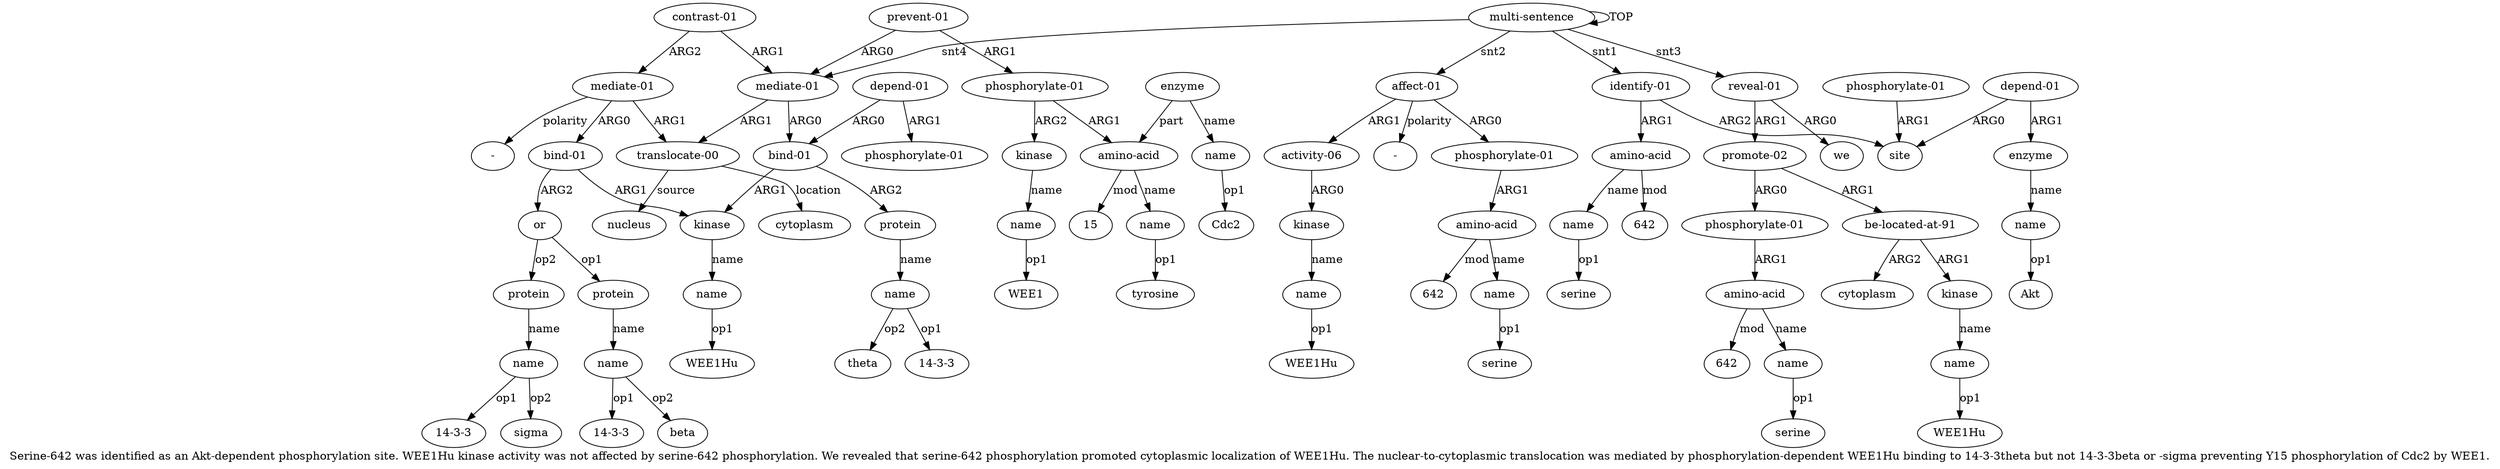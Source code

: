 digraph  {
	graph [label="Serine-642 was identified as an Akt-dependent phosphorylation site. WEE1Hu kinase activity was not affected by serine-642 phosphorylation. \
We revealed that serine-642 phosphorylation promoted cytoplasmic localization of WEE1Hu. The nuclear-to-cytoplasmic translocation \
was mediated by phosphorylation-dependent WEE1Hu binding to 14-3-3theta but not 14-3-3beta or -sigma preventing Y15 phosphorylation \
of Cdc2 by WEE1."];
	node [label="\N"];
	a20	 [color=black,
		gold_ind=20,
		gold_label="amino-acid",
		label="amino-acid",
		test_ind=20,
		test_label="amino-acid"];
	a21	 [color=black,
		gold_ind=21,
		gold_label=name,
		label=name,
		test_ind=21,
		test_label=name];
	a20 -> a21 [key=0,
	color=black,
	gold_label=name,
	label=name,
	test_label=name];
"a20 642" [color=black,
	gold_ind=-1,
	gold_label=642,
	label=642,
	test_ind=-1,
	test_label=642];
a20 -> "a20 642" [key=0,
color=black,
gold_label=mod,
label=mod,
test_label=mod];
"a21 serine" [color=black,
gold_ind=-1,
gold_label=serine,
label=serine,
test_ind=-1,
test_label=serine];
a21 -> "a21 serine" [key=0,
color=black,
gold_label=op1,
label=op1,
test_label=op1];
a22 [color=black,
gold_ind=22,
gold_label="be-located-at-91",
label="be-located-at-91",
test_ind=22,
test_label="be-located-at-91"];
a23 [color=black,
gold_ind=23,
gold_label=kinase,
label=kinase,
test_ind=23,
test_label=kinase];
a22 -> a23 [key=0,
color=black,
gold_label=ARG1,
label=ARG1,
test_label=ARG1];
a25 [color=black,
gold_ind=25,
gold_label=cytoplasm,
label=cytoplasm,
test_ind=25,
test_label=cytoplasm];
a22 -> a25 [key=0,
color=black,
gold_label=ARG2,
label=ARG2,
test_label=ARG2];
a24 [color=black,
gold_ind=24,
gold_label=name,
label=name,
test_ind=24,
test_label=name];
a23 -> a24 [key=0,
color=black,
gold_label=name,
label=name,
test_label=name];
"a24 WEE1Hu" [color=black,
gold_ind=-1,
gold_label=WEE1Hu,
label=WEE1Hu,
test_ind=-1,
test_label=WEE1Hu];
a24 -> "a24 WEE1Hu" [key=0,
color=black,
gold_label=op1,
label=op1,
test_label=op1];
a26 [color=black,
gold_ind=26,
gold_label="mediate-01",
label="mediate-01",
test_ind=26,
test_label="mediate-01"];
a27 [color=black,
gold_ind=27,
gold_label="bind-01",
label="bind-01",
test_ind=27,
test_label="bind-01"];
a26 -> a27 [key=0,
color=black,
gold_label=ARG0,
label=ARG0,
test_label=ARG0];
a34 [color=black,
gold_ind=34,
gold_label="translocate-00",
label="translocate-00",
test_ind=34,
test_label="translocate-00"];
a26 -> a34 [key=0,
color=black,
gold_label=ARG1,
label=ARG1,
test_label=ARG1];
a28 [color=black,
gold_ind=28,
gold_label=kinase,
label=kinase,
test_ind=28,
test_label=kinase];
a27 -> a28 [key=0,
color=black,
gold_label=ARG1,
label=ARG1,
test_label=ARG1];
a30 [color=black,
gold_ind=30,
gold_label=protein,
label=protein,
test_ind=30,
test_label=protein];
a27 -> a30 [key=0,
color=black,
gold_label=ARG2,
label=ARG2,
test_label=ARG2];
a29 [color=black,
gold_ind=29,
gold_label=name,
label=name,
test_ind=29,
test_label=name];
a28 -> a29 [key=0,
color=black,
gold_label=name,
label=name,
test_label=name];
"a29 WEE1Hu" [color=black,
gold_ind=-1,
gold_label=WEE1Hu,
label=WEE1Hu,
test_ind=-1,
test_label=WEE1Hu];
a29 -> "a29 WEE1Hu" [key=0,
color=black,
gold_label=op1,
label=op1,
test_label=op1];
a31 [color=black,
gold_ind=31,
gold_label=name,
label=name,
test_ind=31,
test_label=name];
"a31 theta" [color=black,
gold_ind=-1,
gold_label=theta,
label=theta,
test_ind=-1,
test_label=theta];
a31 -> "a31 theta" [key=0,
color=black,
gold_label=op2,
label=op2,
test_label=op2];
"a31 14-3-3" [color=black,
gold_ind=-1,
gold_label="14-3-3",
label="14-3-3",
test_ind=-1,
test_label="14-3-3"];
a31 -> "a31 14-3-3" [key=0,
color=black,
gold_label=op1,
label=op1,
test_label=op1];
a30 -> a31 [key=0,
color=black,
gold_label=name,
label=name,
test_label=name];
"a12 serine" [color=black,
gold_ind=-1,
gold_label=serine,
label=serine,
test_ind=-1,
test_label=serine];
"a11 642" [color=black,
gold_ind=-1,
gold_label=642,
label=642,
test_ind=-1,
test_label=642];
a37 [color=black,
gold_ind=37,
gold_label="prevent-01",
label="prevent-01",
test_ind=37,
test_label="prevent-01"];
a37 -> a26 [key=0,
color=black,
gold_label=ARG0,
label=ARG0,
test_label=ARG0];
a38 [color=black,
gold_ind=38,
gold_label="phosphorylate-01",
label="phosphorylate-01",
test_ind=38,
test_label="phosphorylate-01"];
a37 -> a38 [key=0,
color=black,
gold_label=ARG1,
label=ARG1,
test_label=ARG1];
"a50 14-3-3" [color=black,
gold_ind=-1,
gold_label="14-3-3",
label="14-3-3",
test_ind=-1,
test_label="14-3-3"];
"a15 WEE1Hu" [color=black,
gold_ind=-1,
gold_label=WEE1Hu,
label=WEE1Hu,
test_ind=-1,
test_label=WEE1Hu];
"a52 14-3-3" [color=black,
gold_ind=-1,
gold_label="14-3-3",
label="14-3-3",
test_ind=-1,
test_label="14-3-3"];
"a46 -" [color=black,
gold_ind=-1,
gold_label="-",
label="-",
test_ind=-1,
test_label="-"];
a36 [color=black,
gold_ind=36,
gold_label=cytoplasm,
label=cytoplasm,
test_ind=36,
test_label=cytoplasm];
a33 [color=black,
gold_ind=33,
gold_label="phosphorylate-01",
label="phosphorylate-01",
test_ind=33,
test_label="phosphorylate-01"];
"a40 tyrosine" [color=black,
gold_ind=-1,
gold_label=tyrosine,
label=tyrosine,
test_ind=-1,
test_label=tyrosine];
"a9 -" [color=black,
gold_ind=-1,
gold_label="-",
label="-",
test_ind=-1,
test_label="-"];
a35 [color=black,
gold_ind=35,
gold_label=nucleus,
label=nucleus,
test_ind=35,
test_label=nucleus];
a34 -> a36 [key=0,
color=black,
gold_label=location,
label=location,
test_label=location];
a34 -> a35 [key=0,
color=black,
gold_label=source,
label=source,
test_label=source];
"a42 Cdc2" [color=black,
gold_ind=-1,
gold_label=Cdc2,
label=Cdc2,
test_ind=-1,
test_label=Cdc2];
"a52 sigma" [color=black,
gold_ind=-1,
gold_label=sigma,
label=sigma,
test_ind=-1,
test_label=sigma];
a51 [color=black,
gold_ind=51,
gold_label=protein,
label=protein,
test_ind=51,
test_label=protein];
a52 [color=black,
gold_ind=52,
gold_label=name,
label=name,
test_ind=52,
test_label=name];
a51 -> a52 [key=0,
color=black,
gold_label=name,
label=name,
test_label=name];
a50 [color=black,
gold_ind=50,
gold_label=name,
label=name,
test_ind=50,
test_label=name];
a50 -> "a50 14-3-3" [key=0,
color=black,
gold_label=op1,
label=op1,
test_label=op1];
"a50 beta" [color=black,
gold_ind=-1,
gold_label=beta,
label=beta,
test_ind=-1,
test_label=beta];
a50 -> "a50 beta" [key=0,
color=black,
gold_label=op2,
label=op2,
test_label=op2];
a52 -> "a52 14-3-3" [key=0,
color=black,
gold_label=op1,
label=op1,
test_label=op1];
a52 -> "a52 sigma" [key=0,
color=black,
gold_label=op2,
label=op2,
test_label=op2];
a32 [color=black,
gold_ind=32,
gold_label="depend-01",
label="depend-01",
test_ind=32,
test_label="depend-01"];
a32 -> a27 [key=0,
color=black,
gold_label=ARG0,
label=ARG0,
test_label=ARG0];
a32 -> a33 [key=0,
color=black,
gold_label=ARG1,
label=ARG1,
test_label=ARG1];
"a2 642" [color=black,
gold_ind=-1,
gold_label=642,
label=642,
test_ind=-1,
test_label=642];
a15 [color=black,
gold_ind=15,
gold_label=name,
label=name,
test_ind=15,
test_label=name];
a15 -> "a15 WEE1Hu" [key=0,
color=black,
gold_label=op1,
label=op1,
test_label=op1];
a14 [color=black,
gold_ind=14,
gold_label=kinase,
label=kinase,
test_ind=14,
test_label=kinase];
a14 -> a15 [key=0,
color=black,
gold_label=name,
label=name,
test_label=name];
a17 [color=black,
gold_ind=17,
gold_label=we,
label=we,
test_ind=17,
test_label=we];
a16 [color=black,
gold_ind=16,
gold_label="reveal-01",
label="reveal-01",
test_ind=16,
test_label="reveal-01"];
a16 -> a17 [key=0,
color=black,
gold_label=ARG0,
label=ARG0,
test_label=ARG0];
a18 [color=black,
gold_ind=18,
gold_label="promote-02",
label="promote-02",
test_ind=18,
test_label="promote-02"];
a16 -> a18 [key=0,
color=black,
gold_label=ARG1,
label=ARG1,
test_label=ARG1];
a11 [color=black,
gold_ind=11,
gold_label="amino-acid",
label="amino-acid",
test_ind=11,
test_label="amino-acid"];
a11 -> "a11 642" [key=0,
color=black,
gold_label=mod,
label=mod,
test_label=mod];
a12 [color=black,
gold_ind=12,
gold_label=name,
label=name,
test_ind=12,
test_label=name];
a11 -> a12 [key=0,
color=black,
gold_label=name,
label=name,
test_label=name];
a10 [color=black,
gold_ind=10,
gold_label="phosphorylate-01",
label="phosphorylate-01",
test_ind=10,
test_label="phosphorylate-01"];
a10 -> a11 [key=0,
color=black,
gold_label=ARG1,
label=ARG1,
test_label=ARG1];
a13 [color=black,
gold_ind=13,
gold_label="activity-06",
label="activity-06",
test_ind=13,
test_label="activity-06"];
a13 -> a14 [key=0,
color=black,
gold_label=ARG0,
label=ARG0,
test_label=ARG0];
a12 -> "a12 serine" [key=0,
color=black,
gold_label=op1,
label=op1,
test_label=op1];
a39 [color=black,
gold_ind=39,
gold_label="amino-acid",
label="amino-acid",
test_ind=39,
test_label="amino-acid"];
"a39 15" [color=black,
gold_ind=-1,
gold_label=15,
label=15,
test_ind=-1,
test_label=15];
a39 -> "a39 15" [key=0,
color=black,
gold_label=mod,
label=mod,
test_label=mod];
a40 [color=black,
gold_ind=40,
gold_label=name,
label=name,
test_ind=40,
test_label=name];
a39 -> a40 [key=0,
color=black,
gold_label=name,
label=name,
test_label=name];
a38 -> a39 [key=0,
color=black,
gold_label=ARG1,
label=ARG1,
test_label=ARG1];
a43 [color=black,
gold_ind=43,
gold_label=kinase,
label=kinase,
test_ind=43,
test_label=kinase];
a38 -> a43 [key=0,
color=black,
gold_label=ARG2,
label=ARG2,
test_label=ARG2];
a19 [color=black,
gold_ind=19,
gold_label="phosphorylate-01",
label="phosphorylate-01",
test_ind=19,
test_label="phosphorylate-01"];
a19 -> a20 [key=0,
color=black,
gold_label=ARG1,
label=ARG1,
test_label=ARG1];
a18 -> a22 [key=0,
color=black,
gold_label=ARG1,
label=ARG1,
test_label=ARG1];
a18 -> a19 [key=0,
color=black,
gold_label=ARG0,
label=ARG0,
test_label=ARG0];
a1 [color=black,
gold_ind=1,
gold_label="identify-01",
label="identify-01",
test_ind=1,
test_label="identify-01"];
a2 [color=black,
gold_ind=2,
gold_label="amino-acid",
label="amino-acid",
test_ind=2,
test_label="amino-acid"];
a1 -> a2 [key=0,
color=black,
gold_label=ARG1,
label=ARG1,
test_label=ARG1];
a4 [color=black,
gold_ind=4,
gold_label=site,
label=site,
test_ind=4,
test_label=site];
a1 -> a4 [key=0,
color=black,
gold_label=ARG2,
label=ARG2,
test_label=ARG2];
a0 [color=black,
gold_ind=0,
gold_label="multi-sentence",
label="multi-sentence",
test_ind=0,
test_label="multi-sentence"];
a0 -> a26 [key=0,
color=black,
gold_label=snt4,
label=snt4,
test_label=snt4];
a0 -> a16 [key=0,
color=black,
gold_label=snt3,
label=snt3,
test_label=snt3];
a0 -> a1 [key=0,
color=black,
gold_label=snt1,
label=snt1,
test_label=snt1];
a0 -> a0 [key=0,
color=black,
gold_label=TOP,
label=TOP,
test_label=TOP];
a9 [color=black,
gold_ind=9,
gold_label="affect-01",
label="affect-01",
test_ind=9,
test_label="affect-01"];
a0 -> a9 [key=0,
color=black,
gold_label=snt2,
label=snt2,
test_label=snt2];
a3 [color=black,
gold_ind=3,
gold_label=name,
label=name,
test_ind=3,
test_label=name];
"a3 serine" [color=black,
gold_ind=-1,
gold_label=serine,
label=serine,
test_ind=-1,
test_label=serine];
a3 -> "a3 serine" [key=0,
color=black,
gold_label=op1,
label=op1,
test_label=op1];
a2 -> "a2 642" [key=0,
color=black,
gold_label=mod,
label=mod,
test_label=mod];
a2 -> a3 [key=0,
color=black,
gold_label=name,
label=name,
test_label=name];
a5 [color=black,
gold_ind=5,
gold_label="phosphorylate-01",
label="phosphorylate-01",
test_ind=5,
test_label="phosphorylate-01"];
a5 -> a4 [key=0,
color=black,
gold_label=ARG1,
label=ARG1,
test_label=ARG1];
a7 [color=black,
gold_ind=7,
gold_label=enzyme,
label=enzyme,
test_ind=7,
test_label=enzyme];
a8 [color=black,
gold_ind=8,
gold_label=name,
label=name,
test_ind=8,
test_label=name];
a7 -> a8 [key=0,
color=black,
gold_label=name,
label=name,
test_label=name];
a6 [color=black,
gold_ind=6,
gold_label="depend-01",
label="depend-01",
test_ind=6,
test_label="depend-01"];
a6 -> a4 [key=0,
color=black,
gold_label=ARG0,
label=ARG0,
test_label=ARG0];
a6 -> a7 [key=0,
color=black,
gold_label=ARG1,
label=ARG1,
test_label=ARG1];
a9 -> "a9 -" [key=0,
color=black,
gold_label=polarity,
label=polarity,
test_label=polarity];
a9 -> a10 [key=0,
color=black,
gold_label=ARG0,
label=ARG0,
test_label=ARG0];
a9 -> a13 [key=0,
color=black,
gold_label=ARG1,
label=ARG1,
test_label=ARG1];
"a8 Akt" [color=black,
gold_ind=-1,
gold_label=Akt,
label=Akt,
test_ind=-1,
test_label=Akt];
a8 -> "a8 Akt" [key=0,
color=black,
gold_label=op1,
label=op1,
test_label=op1];
"a44 WEE1" [color=black,
gold_ind=-1,
gold_label=WEE1,
label=WEE1,
test_ind=-1,
test_label=WEE1];
a46 [color=black,
gold_ind=46,
gold_label="mediate-01",
label="mediate-01",
test_ind=46,
test_label="mediate-01"];
a46 -> "a46 -" [key=0,
color=black,
gold_label=polarity,
label=polarity,
test_label=polarity];
a46 -> a34 [key=0,
color=black,
gold_label=ARG1,
label=ARG1,
test_label=ARG1];
a47 [color=black,
gold_ind=47,
gold_label="bind-01",
label="bind-01",
test_ind=47,
test_label="bind-01"];
a46 -> a47 [key=0,
color=black,
gold_label=ARG0,
label=ARG0,
test_label=ARG0];
a47 -> a28 [key=0,
color=black,
gold_label=ARG1,
label=ARG1,
test_label=ARG1];
a48 [color=black,
gold_ind=48,
gold_label=or,
label=or,
test_ind=48,
test_label=or];
a47 -> a48 [key=0,
color=black,
gold_label=ARG2,
label=ARG2,
test_label=ARG2];
a44 [color=black,
gold_ind=44,
gold_label=name,
label=name,
test_ind=44,
test_label=name];
a44 -> "a44 WEE1" [key=0,
color=black,
gold_label=op1,
label=op1,
test_label=op1];
a45 [color=black,
gold_ind=45,
gold_label="contrast-01",
label="contrast-01",
test_ind=45,
test_label="contrast-01"];
a45 -> a26 [key=0,
color=black,
gold_label=ARG1,
label=ARG1,
test_label=ARG1];
a45 -> a46 [key=0,
color=black,
gold_label=ARG2,
label=ARG2,
test_label=ARG2];
a42 [color=black,
gold_ind=42,
gold_label=name,
label=name,
test_ind=42,
test_label=name];
a42 -> "a42 Cdc2" [key=0,
color=black,
gold_label=op1,
label=op1,
test_label=op1];
a43 -> a44 [key=0,
color=black,
gold_label=name,
label=name,
test_label=name];
a40 -> "a40 tyrosine" [key=0,
color=black,
gold_label=op1,
label=op1,
test_label=op1];
a41 [color=black,
gold_ind=41,
gold_label=enzyme,
label=enzyme,
test_ind=41,
test_label=enzyme];
a41 -> a39 [key=0,
color=black,
gold_label=part,
label=part,
test_label=part];
a41 -> a42 [key=0,
color=black,
gold_label=name,
label=name,
test_label=name];
a48 -> a51 [key=0,
color=black,
gold_label=op2,
label=op2,
test_label=op2];
a49 [color=black,
gold_ind=49,
gold_label=protein,
label=protein,
test_ind=49,
test_label=protein];
a48 -> a49 [key=0,
color=black,
gold_label=op1,
label=op1,
test_label=op1];
a49 -> a50 [key=0,
color=black,
gold_label=name,
label=name,
test_label=name];
}
